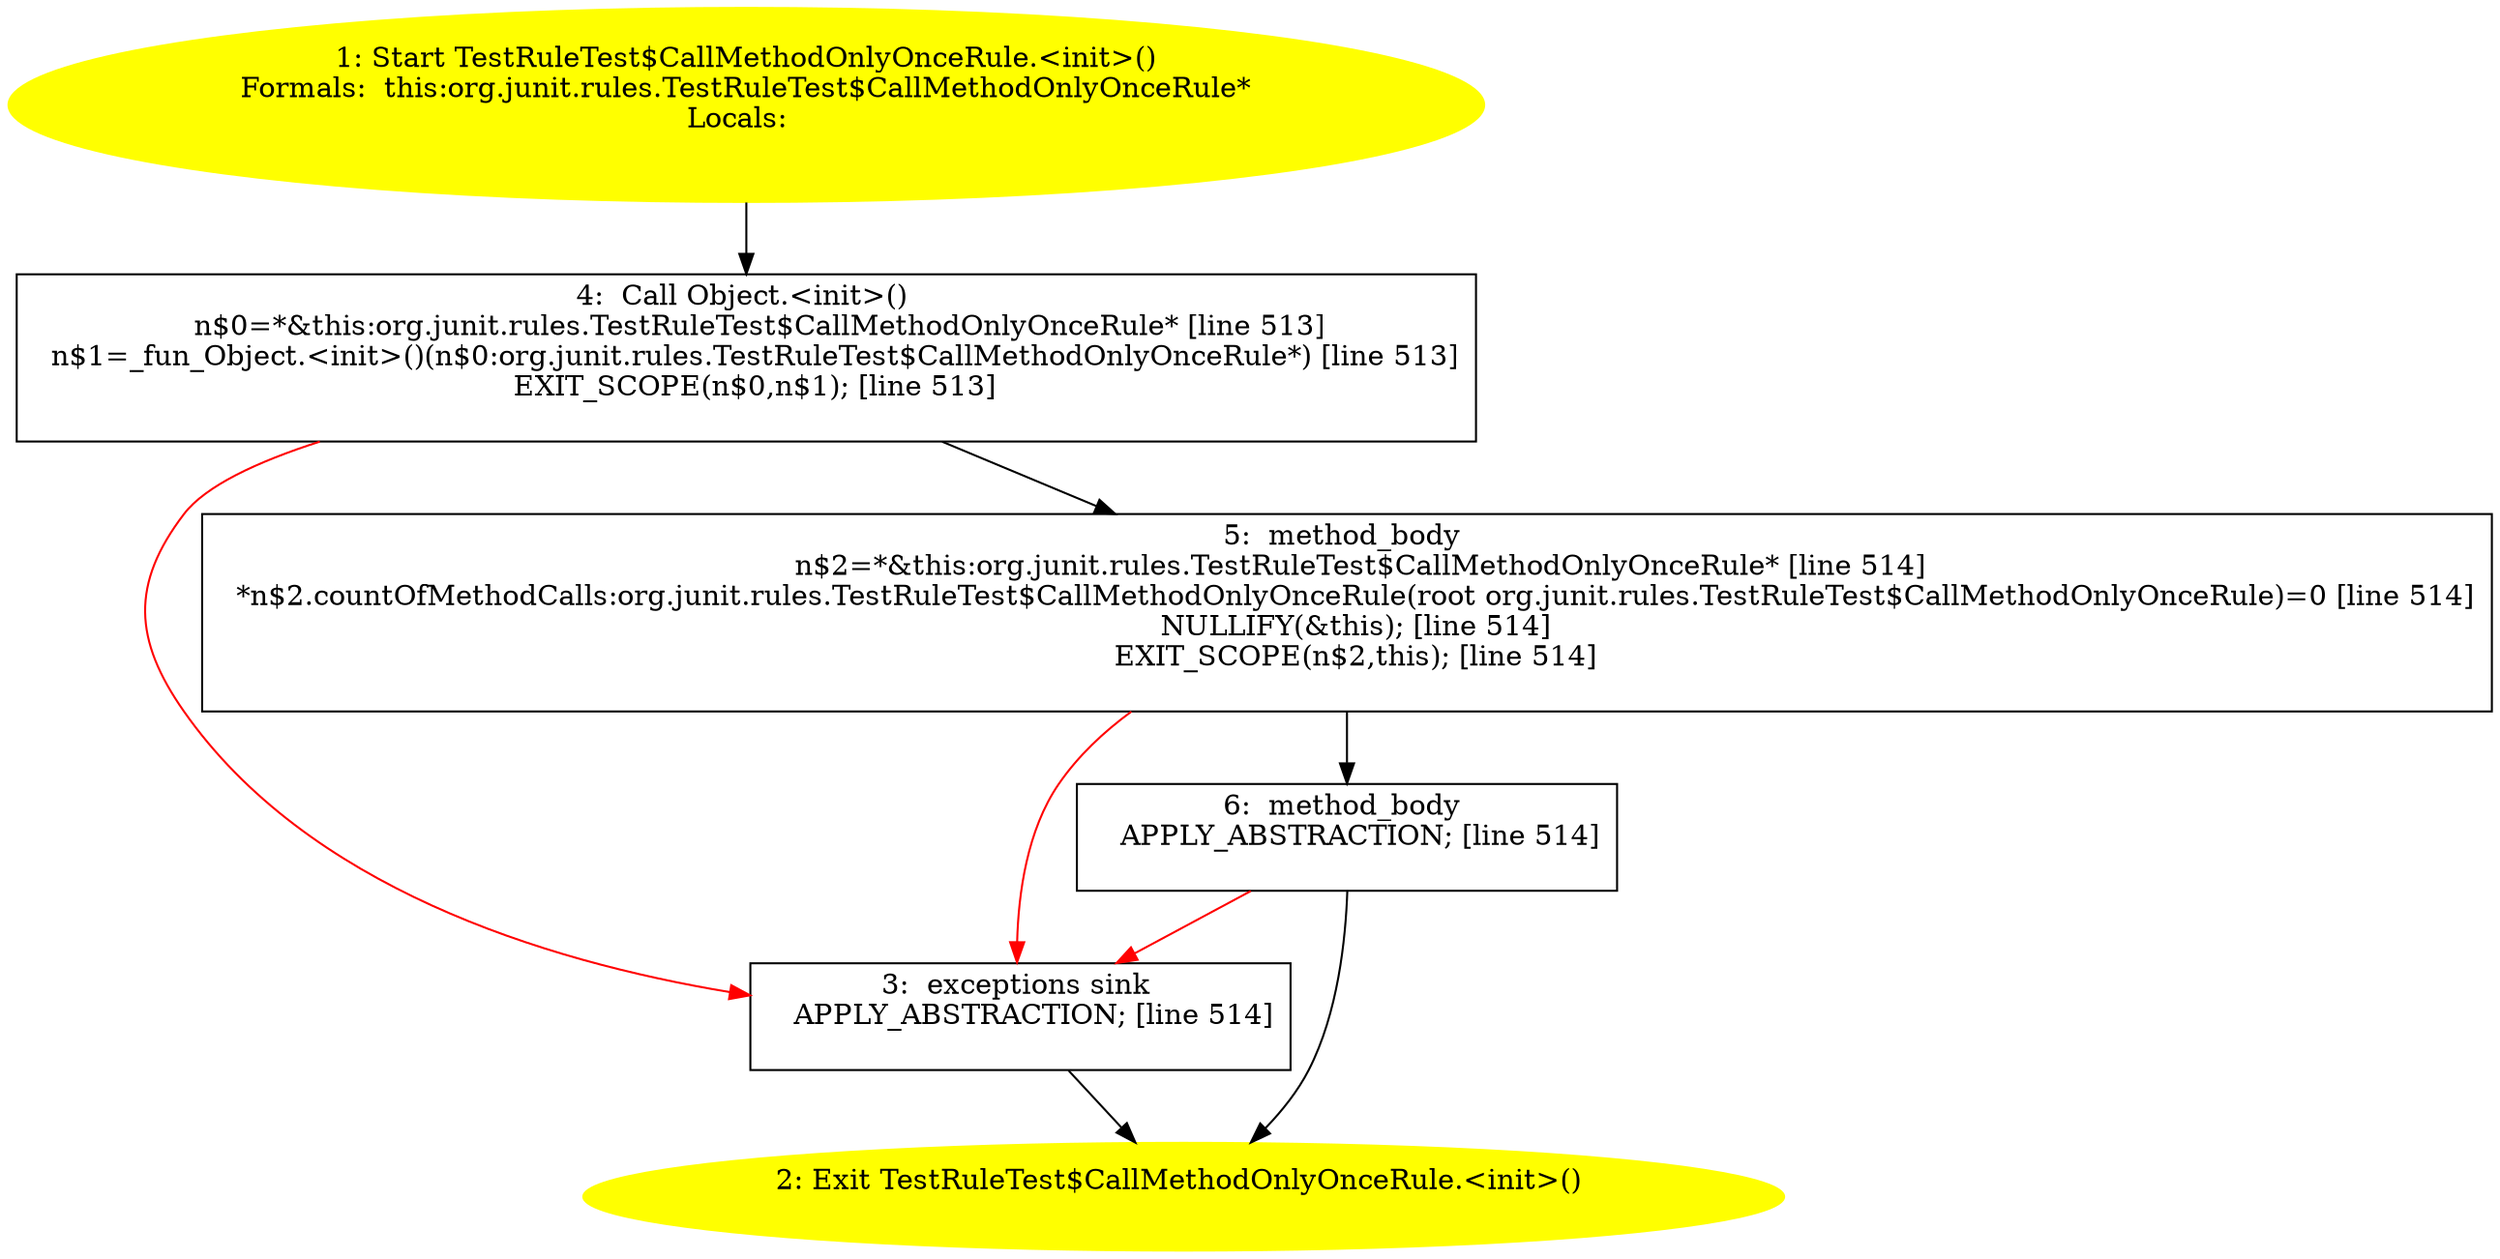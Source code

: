 /* @generated */
digraph cfg {
"org.junit.rules.TestRuleTest$CallMethodOnlyOnceRule.<init>().a9ae7f968a1f4193458afc0e8145ef7d_1" [label="1: Start TestRuleTest$CallMethodOnlyOnceRule.<init>()\nFormals:  this:org.junit.rules.TestRuleTest$CallMethodOnlyOnceRule*\nLocals:  \n  " color=yellow style=filled]
	

	 "org.junit.rules.TestRuleTest$CallMethodOnlyOnceRule.<init>().a9ae7f968a1f4193458afc0e8145ef7d_1" -> "org.junit.rules.TestRuleTest$CallMethodOnlyOnceRule.<init>().a9ae7f968a1f4193458afc0e8145ef7d_4" ;
"org.junit.rules.TestRuleTest$CallMethodOnlyOnceRule.<init>().a9ae7f968a1f4193458afc0e8145ef7d_2" [label="2: Exit TestRuleTest$CallMethodOnlyOnceRule.<init>() \n  " color=yellow style=filled]
	

"org.junit.rules.TestRuleTest$CallMethodOnlyOnceRule.<init>().a9ae7f968a1f4193458afc0e8145ef7d_3" [label="3:  exceptions sink \n   APPLY_ABSTRACTION; [line 514]\n " shape="box"]
	

	 "org.junit.rules.TestRuleTest$CallMethodOnlyOnceRule.<init>().a9ae7f968a1f4193458afc0e8145ef7d_3" -> "org.junit.rules.TestRuleTest$CallMethodOnlyOnceRule.<init>().a9ae7f968a1f4193458afc0e8145ef7d_2" ;
"org.junit.rules.TestRuleTest$CallMethodOnlyOnceRule.<init>().a9ae7f968a1f4193458afc0e8145ef7d_4" [label="4:  Call Object.<init>() \n   n$0=*&this:org.junit.rules.TestRuleTest$CallMethodOnlyOnceRule* [line 513]\n  n$1=_fun_Object.<init>()(n$0:org.junit.rules.TestRuleTest$CallMethodOnlyOnceRule*) [line 513]\n  EXIT_SCOPE(n$0,n$1); [line 513]\n " shape="box"]
	

	 "org.junit.rules.TestRuleTest$CallMethodOnlyOnceRule.<init>().a9ae7f968a1f4193458afc0e8145ef7d_4" -> "org.junit.rules.TestRuleTest$CallMethodOnlyOnceRule.<init>().a9ae7f968a1f4193458afc0e8145ef7d_5" ;
	 "org.junit.rules.TestRuleTest$CallMethodOnlyOnceRule.<init>().a9ae7f968a1f4193458afc0e8145ef7d_4" -> "org.junit.rules.TestRuleTest$CallMethodOnlyOnceRule.<init>().a9ae7f968a1f4193458afc0e8145ef7d_3" [color="red" ];
"org.junit.rules.TestRuleTest$CallMethodOnlyOnceRule.<init>().a9ae7f968a1f4193458afc0e8145ef7d_5" [label="5:  method_body \n   n$2=*&this:org.junit.rules.TestRuleTest$CallMethodOnlyOnceRule* [line 514]\n  *n$2.countOfMethodCalls:org.junit.rules.TestRuleTest$CallMethodOnlyOnceRule(root org.junit.rules.TestRuleTest$CallMethodOnlyOnceRule)=0 [line 514]\n  NULLIFY(&this); [line 514]\n  EXIT_SCOPE(n$2,this); [line 514]\n " shape="box"]
	

	 "org.junit.rules.TestRuleTest$CallMethodOnlyOnceRule.<init>().a9ae7f968a1f4193458afc0e8145ef7d_5" -> "org.junit.rules.TestRuleTest$CallMethodOnlyOnceRule.<init>().a9ae7f968a1f4193458afc0e8145ef7d_6" ;
	 "org.junit.rules.TestRuleTest$CallMethodOnlyOnceRule.<init>().a9ae7f968a1f4193458afc0e8145ef7d_5" -> "org.junit.rules.TestRuleTest$CallMethodOnlyOnceRule.<init>().a9ae7f968a1f4193458afc0e8145ef7d_3" [color="red" ];
"org.junit.rules.TestRuleTest$CallMethodOnlyOnceRule.<init>().a9ae7f968a1f4193458afc0e8145ef7d_6" [label="6:  method_body \n   APPLY_ABSTRACTION; [line 514]\n " shape="box"]
	

	 "org.junit.rules.TestRuleTest$CallMethodOnlyOnceRule.<init>().a9ae7f968a1f4193458afc0e8145ef7d_6" -> "org.junit.rules.TestRuleTest$CallMethodOnlyOnceRule.<init>().a9ae7f968a1f4193458afc0e8145ef7d_2" ;
	 "org.junit.rules.TestRuleTest$CallMethodOnlyOnceRule.<init>().a9ae7f968a1f4193458afc0e8145ef7d_6" -> "org.junit.rules.TestRuleTest$CallMethodOnlyOnceRule.<init>().a9ae7f968a1f4193458afc0e8145ef7d_3" [color="red" ];
}
